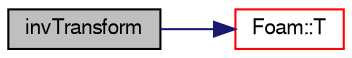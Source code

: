 digraph "invTransform"
{
  bgcolor="transparent";
  edge [fontname="FreeSans",fontsize="10",labelfontname="FreeSans",labelfontsize="10"];
  node [fontname="FreeSans",fontsize="10",shape=record];
  rankdir="LR";
  Node1382 [label="invTransform",height=0.2,width=0.4,color="black", fillcolor="grey75", style="filled", fontcolor="black"];
  Node1382 -> Node1383 [color="midnightblue",fontsize="10",style="solid",fontname="FreeSans"];
  Node1383 [label="Foam::T",height=0.2,width=0.4,color="red",URL="$a21124.html#ae57fda0abb14bb0944947c463c6e09d4"];
}
